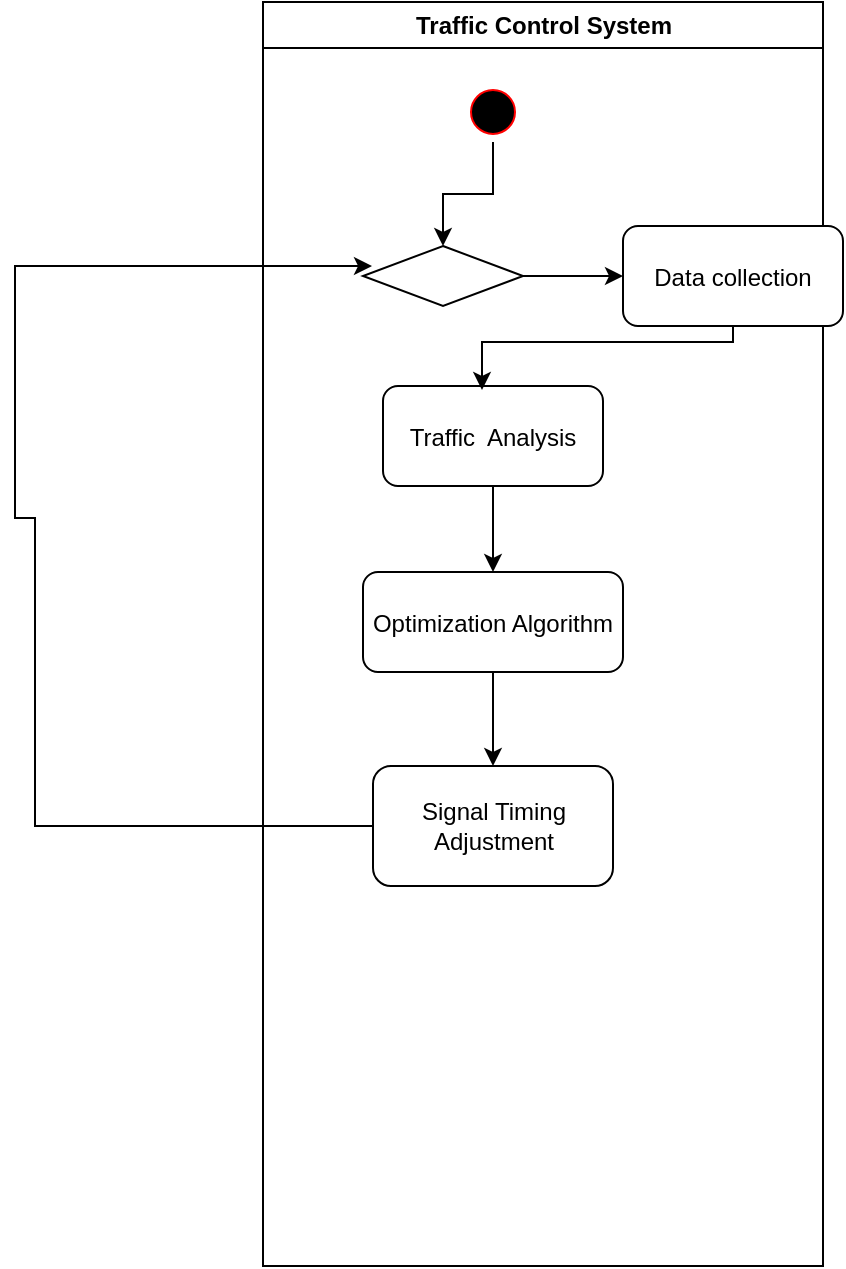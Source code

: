 <mxfile version="22.1.2" type="device">
  <diagram name="Page-1" id="e7e014a7-5840-1c2e-5031-d8a46d1fe8dd">
    <mxGraphModel dx="737" dy="614" grid="1" gridSize="10" guides="1" tooltips="1" connect="1" arrows="1" fold="1" page="1" pageScale="1" pageWidth="1169" pageHeight="826" background="none" math="0" shadow="0">
      <root>
        <mxCell id="0" />
        <mxCell id="1" parent="0" />
        <mxCell id="2" value="Traffic Control System" style="swimlane;whiteSpace=wrap" parent="1" vertex="1">
          <mxGeometry x="164.5" y="130" width="280" height="632" as="geometry" />
        </mxCell>
        <mxCell id="CP8weXbP0PIr7haLrjP9-13" style="edgeStyle=orthogonalEdgeStyle;rounded=0;orthogonalLoop=1;jettySize=auto;html=1;entryX=0.5;entryY=0;entryDx=0;entryDy=0;" parent="2" source="5" target="CP8weXbP0PIr7haLrjP9-12" edge="1">
          <mxGeometry relative="1" as="geometry" />
        </mxCell>
        <mxCell id="5" value="" style="ellipse;shape=startState;fillColor=#000000;strokeColor=#ff0000;" parent="2" vertex="1">
          <mxGeometry x="100" y="40" width="30" height="30" as="geometry" />
        </mxCell>
        <mxCell id="7" value="Data collection" style="rounded=1;" parent="2" vertex="1">
          <mxGeometry x="180" y="112" width="110" height="50" as="geometry" />
        </mxCell>
        <mxCell id="NZHaks9mhVxnJWasvqss-52" value="" style="edgeStyle=orthogonalEdgeStyle;rounded=0;orthogonalLoop=1;jettySize=auto;html=1;" parent="2" source="8" target="10" edge="1">
          <mxGeometry relative="1" as="geometry" />
        </mxCell>
        <mxCell id="8" value="Traffic  Analysis" style="rounded=1;" parent="2" vertex="1">
          <mxGeometry x="60" y="192" width="110" height="50" as="geometry" />
        </mxCell>
        <mxCell id="NZHaks9mhVxnJWasvqss-44" style="edgeStyle=orthogonalEdgeStyle;rounded=0;orthogonalLoop=1;jettySize=auto;html=1;entryX=0.5;entryY=0;entryDx=0;entryDy=0;" parent="2" source="10" target="NZHaks9mhVxnJWasvqss-41" edge="1">
          <mxGeometry relative="1" as="geometry" />
        </mxCell>
        <mxCell id="10" value="Optimization Algorithm" style="rounded=1;" parent="2" vertex="1">
          <mxGeometry x="50" y="285" width="130" height="50" as="geometry" />
        </mxCell>
        <mxCell id="CP8weXbP0PIr7haLrjP9-11" style="edgeStyle=orthogonalEdgeStyle;rounded=0;orthogonalLoop=1;jettySize=auto;html=1;" parent="2" source="NZHaks9mhVxnJWasvqss-41" edge="1">
          <mxGeometry relative="1" as="geometry">
            <mxPoint x="54.5" y="132" as="targetPoint" />
            <Array as="points">
              <mxPoint x="-114" y="412" />
              <mxPoint x="-114" y="258" />
              <mxPoint x="-124" y="258" />
              <mxPoint x="-124" y="132" />
            </Array>
          </mxGeometry>
        </mxCell>
        <mxCell id="NZHaks9mhVxnJWasvqss-41" value="Signal Timing Adjustment" style="rounded=1;whiteSpace=wrap;html=1;" parent="2" vertex="1">
          <mxGeometry x="55" y="382" width="120" height="60" as="geometry" />
        </mxCell>
        <mxCell id="CP8weXbP0PIr7haLrjP9-14" style="edgeStyle=orthogonalEdgeStyle;rounded=0;orthogonalLoop=1;jettySize=auto;html=1;exitX=1;exitY=0.5;exitDx=0;exitDy=0;entryX=0;entryY=0.5;entryDx=0;entryDy=0;" parent="2" source="CP8weXbP0PIr7haLrjP9-12" target="7" edge="1">
          <mxGeometry relative="1" as="geometry" />
        </mxCell>
        <mxCell id="CP8weXbP0PIr7haLrjP9-12" value="" style="rhombus;whiteSpace=wrap;html=1;" parent="2" vertex="1">
          <mxGeometry x="50" y="122" width="80" height="30" as="geometry" />
        </mxCell>
        <mxCell id="CP8weXbP0PIr7haLrjP9-15" style="edgeStyle=orthogonalEdgeStyle;rounded=0;orthogonalLoop=1;jettySize=auto;html=1;entryX=0.45;entryY=0.04;entryDx=0;entryDy=0;entryPerimeter=0;" parent="2" source="7" target="8" edge="1">
          <mxGeometry relative="1" as="geometry">
            <Array as="points">
              <mxPoint x="235" y="170" />
              <mxPoint x="110" y="170" />
            </Array>
          </mxGeometry>
        </mxCell>
      </root>
    </mxGraphModel>
  </diagram>
</mxfile>

